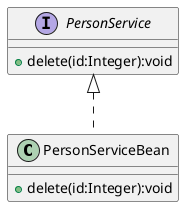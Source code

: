 @startuml
'https://plantuml.com/class-diagram

class PersonServiceBean{
+delete(id:Integer):void
}
interface PersonService{
+delete(id:Integer):void
}

PersonService <|.. PersonServiceBean



@enduml
